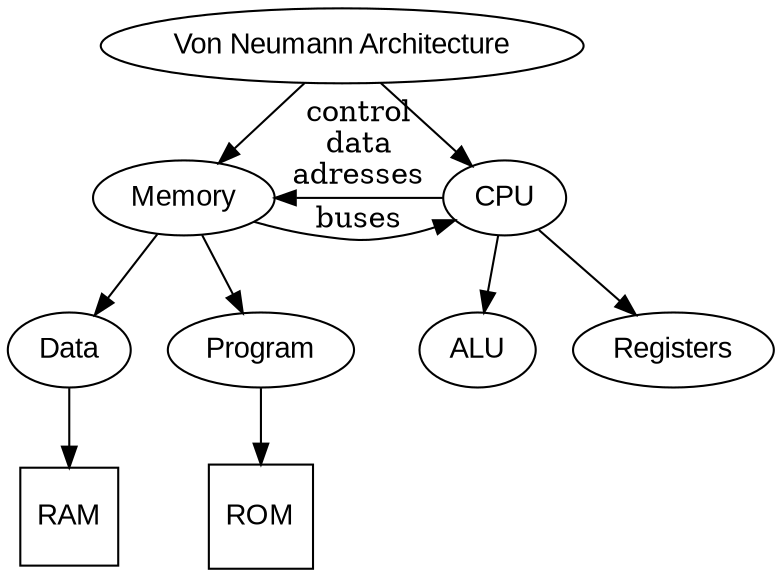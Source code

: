 digraph G {

    /* Entities */
    node[fontname="Arial"]
    A [label="Von Neumann Architecture"]
    B[label="Memory"]
    C[label="CPU"]
    D[label="Data"]
    E[label="Program"]
    F[label="ALU"]
    G[label="Registers"]
    ROM[shape=square]
    RAM[shape=square]
    /* Relationships */
    A->{B,C} 
    B->C[label="buses"]
    C->B[label="control\ndata\nadresses"]
   B->{D,E}
   C->{F,G}
   E->ROM
    D->RAM
   /* Ranks*/
       { rank=same; B C };
    
    }